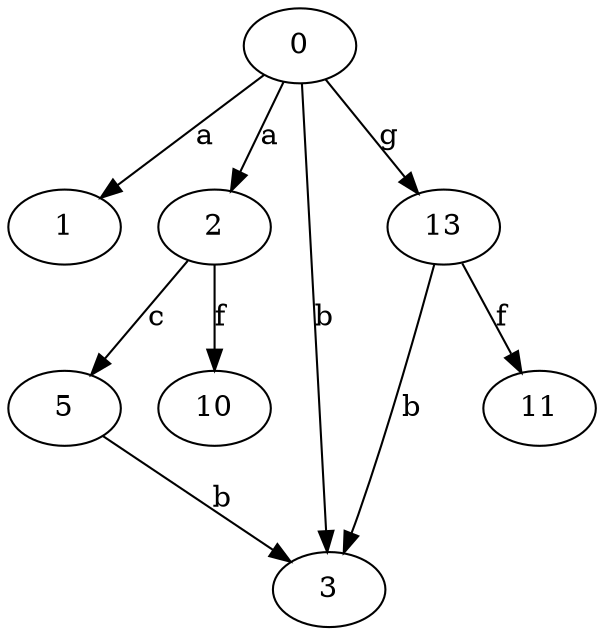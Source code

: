 strict digraph  {
1;
0;
2;
3;
5;
10;
11;
13;
0 -> 1  [label=a];
0 -> 2  [label=a];
0 -> 3  [label=b];
0 -> 13  [label=g];
2 -> 5  [label=c];
2 -> 10  [label=f];
5 -> 3  [label=b];
13 -> 3  [label=b];
13 -> 11  [label=f];
}
